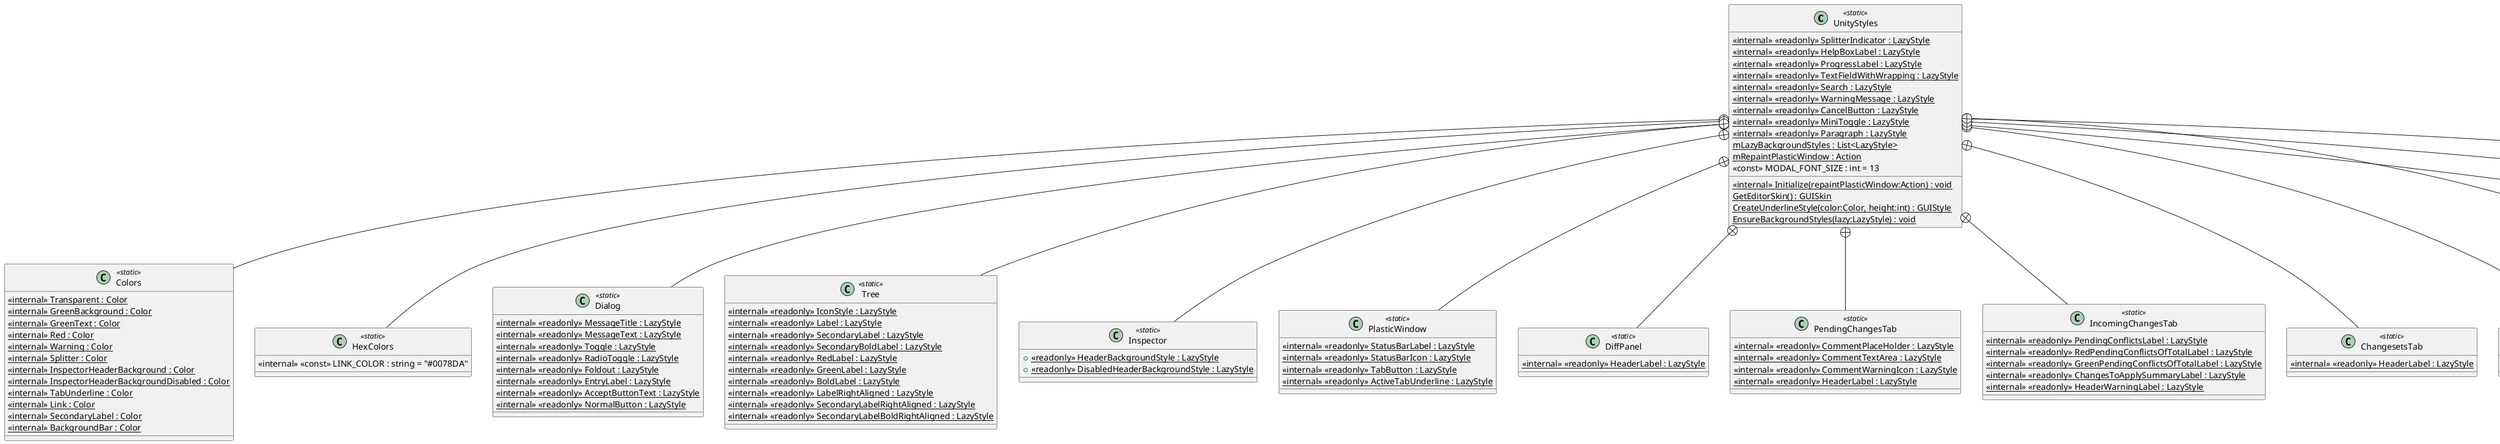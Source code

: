 @startuml
class UnityStyles <<static>> {
    <<internal>> {static} Initialize(repaintPlasticWindow:Action) : void
    <<internal>> {static} <<readonly>> SplitterIndicator : LazyStyle
    <<internal>> {static} <<readonly>> HelpBoxLabel : LazyStyle
    <<internal>> {static} <<readonly>> ProgressLabel : LazyStyle
    <<internal>> {static} <<readonly>> TextFieldWithWrapping : LazyStyle
    <<internal>> {static} <<readonly>> Search : LazyStyle
    <<internal>> {static} <<readonly>> WarningMessage : LazyStyle
    <<internal>> {static} <<readonly>> CancelButton : LazyStyle
    <<internal>> {static} <<readonly>> MiniToggle : LazyStyle
    <<internal>> {static} <<readonly>> Paragraph : LazyStyle
    {static} GetEditorSkin() : GUISkin
    {static} CreateUnderlineStyle(color:Color, height:int) : GUIStyle
    {static} EnsureBackgroundStyles(lazy:LazyStyle) : void
    {static} mLazyBackgroundStyles : List<LazyStyle>
    {static} mRepaintPlasticWindow : Action
    <<const>> MODAL_FONT_SIZE : int = 13
}
class Colors <<static>> {
    <<internal>> {static} Transparent : Color
    <<internal>> {static} GreenBackground : Color
    <<internal>> {static} GreenText : Color
    <<internal>> {static} Red : Color
    <<internal>> {static} Warning : Color
    <<internal>> {static} Splitter : Color
    <<internal>> {static} InspectorHeaderBackground : Color
    <<internal>> {static} InspectorHeaderBackgroundDisabled : Color
    <<internal>> {static} TabUnderline : Color
    <<internal>> {static} Link : Color
    <<internal>> {static} SecondaryLabel : Color
    <<internal>> {static} BackgroundBar : Color
}
class HexColors <<static>> {
    <<internal>> <<const>> LINK_COLOR : string = "#0078DA"
}
class Dialog <<static>> {
    <<internal>> {static} <<readonly>> MessageTitle : LazyStyle
    <<internal>> {static} <<readonly>> MessageText : LazyStyle
    <<internal>> {static} <<readonly>> Toggle : LazyStyle
    <<internal>> {static} <<readonly>> RadioToggle : LazyStyle
    <<internal>> {static} <<readonly>> Foldout : LazyStyle
    <<internal>> {static} <<readonly>> EntryLabel : LazyStyle
    <<internal>> {static} <<readonly>> AcceptButtonText : LazyStyle
    <<internal>> {static} <<readonly>> NormalButton : LazyStyle
}
class Tree <<static>> {
    <<internal>> {static} <<readonly>> IconStyle : LazyStyle
    <<internal>> {static} <<readonly>> Label : LazyStyle
    <<internal>> {static} <<readonly>> SecondaryLabel : LazyStyle
    <<internal>> {static} <<readonly>> SecondaryBoldLabel : LazyStyle
    <<internal>> {static} <<readonly>> RedLabel : LazyStyle
    <<internal>> {static} <<readonly>> GreenLabel : LazyStyle
    <<internal>> {static} <<readonly>> BoldLabel : LazyStyle
    <<internal>> {static} <<readonly>> LabelRightAligned : LazyStyle
    <<internal>> {static} <<readonly>> SecondaryLabelRightAligned : LazyStyle
    <<internal>> {static} <<readonly>> SecondaryLabelBoldRightAligned : LazyStyle
}
class Inspector <<static>> {
    + {static} <<readonly>> HeaderBackgroundStyle : LazyStyle
    + {static} <<readonly>> DisabledHeaderBackgroundStyle : LazyStyle
}
class PlasticWindow <<static>> {
    <<internal>> {static} <<readonly>> StatusBarLabel : LazyStyle
    <<internal>> {static} <<readonly>> StatusBarIcon : LazyStyle
    <<internal>> {static} <<readonly>> TabButton : LazyStyle
    <<internal>> {static} <<readonly>> ActiveTabUnderline : LazyStyle
}
class DiffPanel <<static>> {
    <<internal>> {static} <<readonly>> HeaderLabel : LazyStyle
}
class PendingChangesTab <<static>> {
    <<internal>> {static} <<readonly>> CommentPlaceHolder : LazyStyle
    <<internal>> {static} <<readonly>> CommentTextArea : LazyStyle
    <<internal>> {static} <<readonly>> CommentWarningIcon : LazyStyle
    <<internal>> {static} <<readonly>> HeaderLabel : LazyStyle
}
class IncomingChangesTab <<static>> {
    <<internal>> {static} <<readonly>> PendingConflictsLabel : LazyStyle
    <<internal>> {static} <<readonly>> RedPendingConflictsOfTotalLabel : LazyStyle
    <<internal>> {static} <<readonly>> GreenPendingConflictsOfTotalLabel : LazyStyle
    <<internal>> {static} <<readonly>> ChangesToApplySummaryLabel : LazyStyle
    <<internal>> <<readonly>> {static} HeaderWarningLabel : LazyStyle
}
class ChangesetsTab <<static>> {
    <<internal>> {static} <<readonly>> HeaderLabel : LazyStyle
}
class HistoryTab <<static>> {
    <<internal>> {static} <<readonly>> HeaderLabel : LazyStyle
}
class DirectoryConflictResolution <<static>> {
    <<internal>> <<readonly>> {static} WarningLabel : LazyStyle
}
class Notification <<static>> {
    <<internal>> {static} <<readonly>> Label : LazyStyle
    <<internal>> {static} <<readonly>> GreenNotification : LazyStyle
    <<internal>> {static} <<readonly>> RedNotification : LazyStyle
}
class DirectoryConflicts <<static>> {
    <<internal>> <<readonly>> {static} TitleLabel : LazyStyle
    <<internal>> <<readonly>> {static} BoldLabel : LazyStyle
    <<internal>> <<readonly>> {static} FileNameTextField : LazyStyle
}
class LazyStyle {
    <<internal>> IsInitialized : bool <<get>>
    <<internal>> LazyStyle(builder:Func<GUIStyle>)
    <<internal>> Value : GUIStyle <<get>>
    <<internal>> Reset() : void
    <<readonly>> mBuilder : Func<GUIStyle>
}
UnityStyles +-- Colors
UnityStyles +-- HexColors
UnityStyles +-- Dialog
UnityStyles +-- Tree
UnityStyles +-- Inspector
UnityStyles +-- PlasticWindow
UnityStyles +-- DiffPanel
UnityStyles +-- PendingChangesTab
UnityStyles +-- IncomingChangesTab
UnityStyles +-- ChangesetsTab
UnityStyles +-- HistoryTab
UnityStyles +-- DirectoryConflictResolution
UnityStyles +-- Notification
UnityStyles +-- DirectoryConflicts
UnityStyles +-- LazyStyle
@enduml
